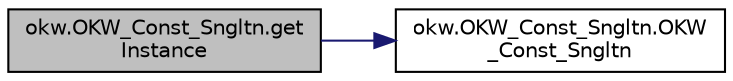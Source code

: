 digraph "okw.OKW_Const_Sngltn.getInstance"
{
 // INTERACTIVE_SVG=YES
 // LATEX_PDF_SIZE
  edge [fontname="Helvetica",fontsize="10",labelfontname="Helvetica",labelfontsize="10"];
  node [fontname="Helvetica",fontsize="10",shape=record];
  rankdir="LR";
  Node191 [label="okw.OKW_Const_Sngltn.get\lInstance",height=0.2,width=0.4,color="black", fillcolor="grey75", style="filled", fontcolor="black",tooltip="Holt die einzige Instanz dieser Klasse."];
  Node191 -> Node192 [color="midnightblue",fontsize="10",style="solid",fontname="Helvetica"];
  Node192 [label="okw.OKW_Const_Sngltn.OKW\l_Const_Sngltn",height=0.2,width=0.4,color="black", fillcolor="white", style="filled",URL="$classokw_1_1_o_k_w___const___sngltn.html#a8404c43fc549df30d37c369c7d6e89ae",tooltip="Privater Konstruktor ohne Parameter im Entwurfsmuster Singelton initialisiert die Klasse OKW_Const."];
}
